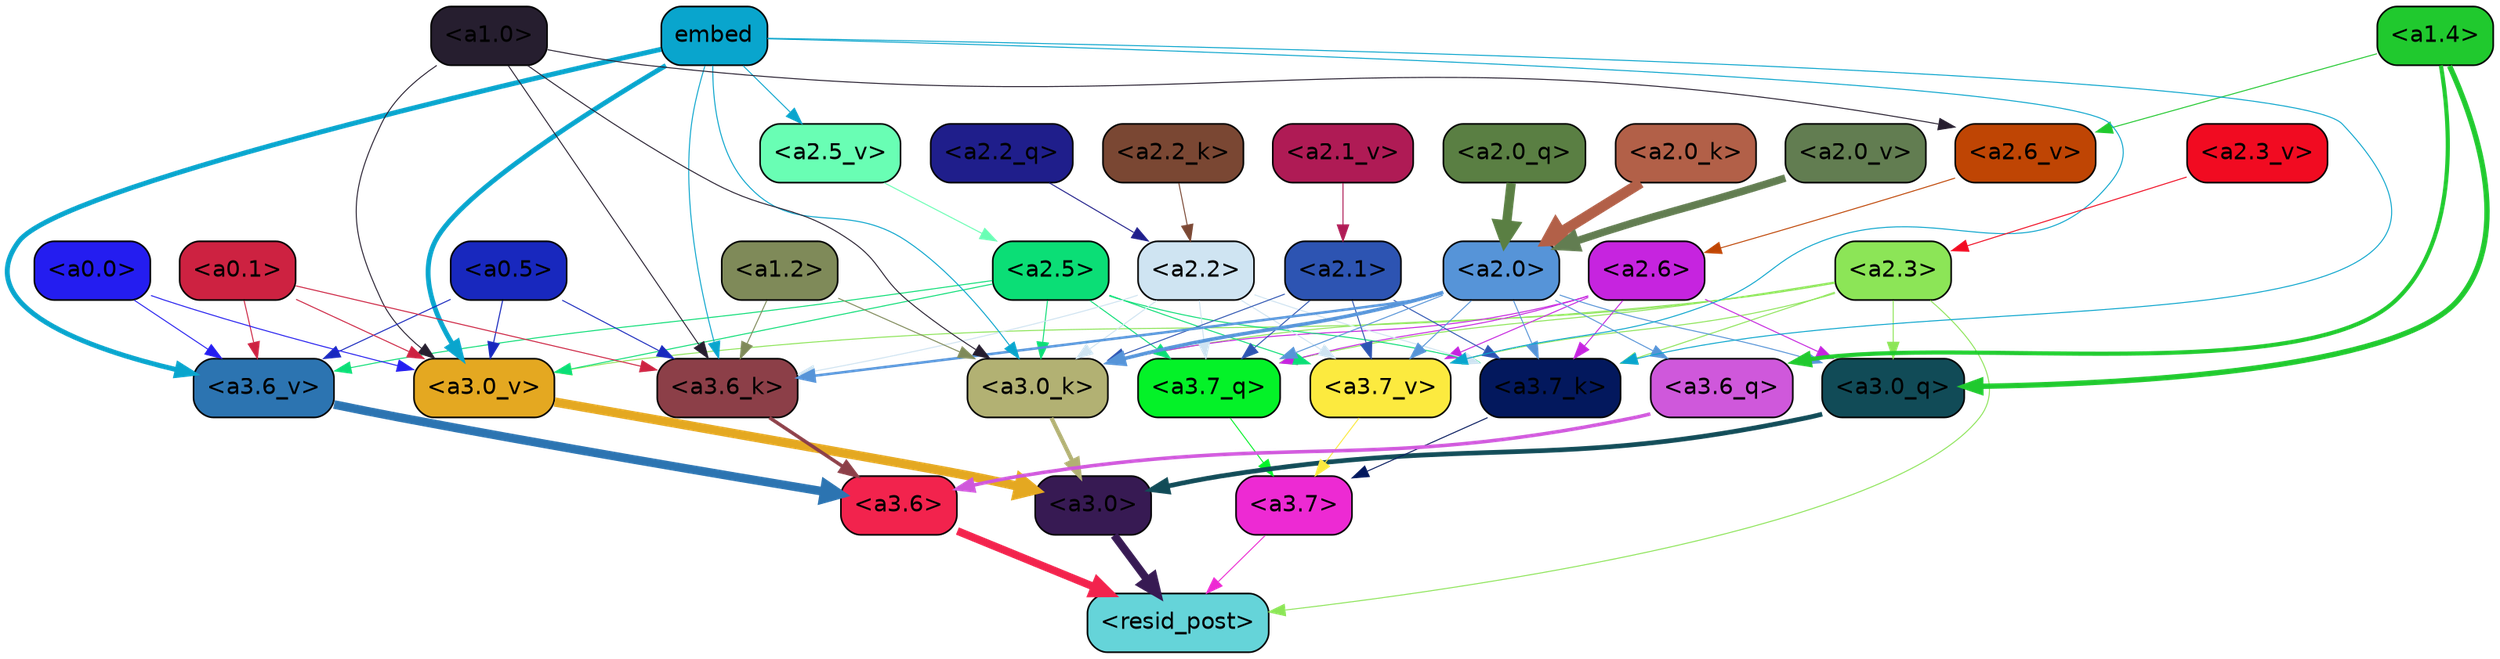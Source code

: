strict digraph "" {
	graph [bgcolor=transparent,
		layout=dot,
		overlap=false,
		splines=true
	];
	"<a3.7>"	[color=black,
		fillcolor="#ed2ad3",
		fontname=Helvetica,
		shape=box,
		style="filled, rounded"];
	"<resid_post>"	[color=black,
		fillcolor="#65d4d9",
		fontname=Helvetica,
		shape=box,
		style="filled, rounded"];
	"<a3.7>" -> "<resid_post>"	[color="#ed2ad3",
		penwidth=0.6];
	"<a3.6>"	[color=black,
		fillcolor="#f2234d",
		fontname=Helvetica,
		shape=box,
		style="filled, rounded"];
	"<a3.6>" -> "<resid_post>"	[color="#f2234d",
		penwidth=4.753257989883423];
	"<a3.0>"	[color=black,
		fillcolor="#371a53",
		fontname=Helvetica,
		shape=box,
		style="filled, rounded"];
	"<a3.0>" -> "<resid_post>"	[color="#371a53",
		penwidth=4.90053927898407];
	"<a2.3>"	[color=black,
		fillcolor="#8ce557",
		fontname=Helvetica,
		shape=box,
		style="filled, rounded"];
	"<a2.3>" -> "<resid_post>"	[color="#8ce557",
		penwidth=0.6];
	"<a3.7_q>"	[color=black,
		fillcolor="#04f228",
		fontname=Helvetica,
		shape=box,
		style="filled, rounded"];
	"<a2.3>" -> "<a3.7_q>"	[color="#8ce557",
		penwidth=0.6];
	"<a3.0_q>"	[color=black,
		fillcolor="#114b57",
		fontname=Helvetica,
		shape=box,
		style="filled, rounded"];
	"<a2.3>" -> "<a3.0_q>"	[color="#8ce557",
		penwidth=0.6];
	"<a3.7_k>"	[color=black,
		fillcolor="#03185d",
		fontname=Helvetica,
		shape=box,
		style="filled, rounded"];
	"<a2.3>" -> "<a3.7_k>"	[color="#8ce557",
		penwidth=0.6];
	"<a3.0_k>"	[color=black,
		fillcolor="#b2b173",
		fontname=Helvetica,
		shape=box,
		style="filled, rounded"];
	"<a2.3>" -> "<a3.0_k>"	[color="#8ce557",
		penwidth=0.6];
	"<a3.7_v>"	[color=black,
		fillcolor="#fcea3f",
		fontname=Helvetica,
		shape=box,
		style="filled, rounded"];
	"<a2.3>" -> "<a3.7_v>"	[color="#8ce557",
		penwidth=0.6];
	"<a3.0_v>"	[color=black,
		fillcolor="#e4a821",
		fontname=Helvetica,
		shape=box,
		style="filled, rounded"];
	"<a2.3>" -> "<a3.0_v>"	[color="#8ce557",
		penwidth=0.6];
	"<a3.7_q>" -> "<a3.7>"	[color="#04f228",
		penwidth=0.6];
	"<a3.6_q>"	[color=black,
		fillcolor="#cf58db",
		fontname=Helvetica,
		shape=box,
		style="filled, rounded"];
	"<a3.6_q>" -> "<a3.6>"	[color="#cf58db",
		penwidth=2.160832464694977];
	"<a3.0_q>" -> "<a3.0>"	[color="#114b57",
		penwidth=2.870753765106201];
	"<a3.7_k>" -> "<a3.7>"	[color="#03185d",
		penwidth=0.6];
	"<a3.6_k>"	[color=black,
		fillcolor="#8c3f48",
		fontname=Helvetica,
		shape=box,
		style="filled, rounded"];
	"<a3.6_k>" -> "<a3.6>"	[color="#8c3f48",
		penwidth=2.13908451795578];
	"<a3.0_k>" -> "<a3.0>"	[color="#b2b173",
		penwidth=2.520303964614868];
	"<a3.7_v>" -> "<a3.7>"	[color="#fcea3f",
		penwidth=0.6];
	"<a3.6_v>"	[color=black,
		fillcolor="#2c74b1",
		fontname=Helvetica,
		shape=box,
		style="filled, rounded"];
	"<a3.6_v>" -> "<a3.6>"	[color="#2c74b1",
		penwidth=5.297133803367615];
	"<a3.0_v>" -> "<a3.0>"	[color="#e4a821",
		penwidth=5.680712580680847];
	"<a2.6>"	[color=black,
		fillcolor="#c624df",
		fontname=Helvetica,
		shape=box,
		style="filled, rounded"];
	"<a2.6>" -> "<a3.7_q>"	[color="#c624df",
		penwidth=0.6];
	"<a2.6>" -> "<a3.0_q>"	[color="#c624df",
		penwidth=0.6];
	"<a2.6>" -> "<a3.7_k>"	[color="#c624df",
		penwidth=0.6];
	"<a2.6>" -> "<a3.0_k>"	[color="#c624df",
		penwidth=0.6];
	"<a2.6>" -> "<a3.7_v>"	[color="#c624df",
		penwidth=0.6];
	"<a2.5>"	[color=black,
		fillcolor="#0bde76",
		fontname=Helvetica,
		shape=box,
		style="filled, rounded"];
	"<a2.5>" -> "<a3.7_q>"	[color="#0bde76",
		penwidth=0.6];
	"<a2.5>" -> "<a3.7_k>"	[color="#0bde76",
		penwidth=0.6];
	"<a2.5>" -> "<a3.0_k>"	[color="#0bde76",
		penwidth=0.6];
	"<a2.5>" -> "<a3.7_v>"	[color="#0bde76",
		penwidth=0.6];
	"<a2.5>" -> "<a3.6_v>"	[color="#0bde76",
		penwidth=0.6];
	"<a2.5>" -> "<a3.0_v>"	[color="#0bde76",
		penwidth=0.6];
	"<a2.2>"	[color=black,
		fillcolor="#cfe4f2",
		fontname=Helvetica,
		shape=box,
		style="filled, rounded"];
	"<a2.2>" -> "<a3.7_q>"	[color="#cfe4f2",
		penwidth=0.6];
	"<a2.2>" -> "<a3.7_k>"	[color="#cfe4f2",
		penwidth=0.6];
	"<a2.2>" -> "<a3.6_k>"	[color="#cfe4f2",
		penwidth=0.6];
	"<a2.2>" -> "<a3.0_k>"	[color="#cfe4f2",
		penwidth=0.6];
	"<a2.2>" -> "<a3.7_v>"	[color="#cfe4f2",
		penwidth=0.6];
	"<a2.1>"	[color=black,
		fillcolor="#2d54b2",
		fontname=Helvetica,
		shape=box,
		style="filled, rounded"];
	"<a2.1>" -> "<a3.7_q>"	[color="#2d54b2",
		penwidth=0.6];
	"<a2.1>" -> "<a3.7_k>"	[color="#2d54b2",
		penwidth=0.6];
	"<a2.1>" -> "<a3.0_k>"	[color="#2d54b2",
		penwidth=0.6];
	"<a2.1>" -> "<a3.7_v>"	[color="#2d54b2",
		penwidth=0.6];
	"<a2.0>"	[color=black,
		fillcolor="#5694d8",
		fontname=Helvetica,
		shape=box,
		style="filled, rounded"];
	"<a2.0>" -> "<a3.7_q>"	[color="#5694d8",
		penwidth=0.6];
	"<a2.0>" -> "<a3.6_q>"	[color="#5694d8",
		penwidth=0.6];
	"<a2.0>" -> "<a3.0_q>"	[color="#5694d8",
		penwidth=0.6];
	"<a2.0>" -> "<a3.7_k>"	[color="#5694d8",
		penwidth=0.6];
	"<a2.0>" -> "<a3.6_k>"	[color="#5694d8",
		penwidth=1.5348684191703796];
	"<a2.0>" -> "<a3.0_k>"	[color="#5694d8",
		penwidth=2.172017753124237];
	"<a2.0>" -> "<a3.7_v>"	[color="#5694d8",
		penwidth=0.6];
	"<a1.4>"	[color=black,
		fillcolor="#20c92e",
		fontname=Helvetica,
		shape=box,
		style="filled, rounded"];
	"<a1.4>" -> "<a3.6_q>"	[color="#20c92e",
		penwidth=2.532623291015625];
	"<a1.4>" -> "<a3.0_q>"	[color="#20c92e",
		penwidth=3.2595192790031433];
	"<a2.6_v>"	[color=black,
		fillcolor="#bf4504",
		fontname=Helvetica,
		shape=box,
		style="filled, rounded"];
	"<a1.4>" -> "<a2.6_v>"	[color="#20c92e",
		penwidth=0.6];
	embed	[color=black,
		fillcolor="#09a5cd",
		fontname=Helvetica,
		shape=box,
		style="filled, rounded"];
	embed -> "<a3.7_k>"	[color="#09a5cd",
		penwidth=0.6];
	embed -> "<a3.6_k>"	[color="#09a5cd",
		penwidth=0.6];
	embed -> "<a3.0_k>"	[color="#09a5cd",
		penwidth=0.6117386221885681];
	embed -> "<a3.7_v>"	[color="#09a5cd",
		penwidth=0.6];
	embed -> "<a3.6_v>"	[color="#09a5cd",
		penwidth=3.0186105966567993];
	embed -> "<a3.0_v>"	[color="#09a5cd",
		penwidth=2.969020187854767];
	"<a2.5_v>"	[color=black,
		fillcolor="#69feb4",
		fontname=Helvetica,
		shape=box,
		style="filled, rounded"];
	embed -> "<a2.5_v>"	[color="#09a5cd",
		penwidth=0.6];
	"<a1.2>"	[color=black,
		fillcolor="#7f8a59",
		fontname=Helvetica,
		shape=box,
		style="filled, rounded"];
	"<a1.2>" -> "<a3.6_k>"	[color="#7f8a59",
		penwidth=0.6];
	"<a1.2>" -> "<a3.0_k>"	[color="#7f8a59",
		penwidth=0.6];
	"<a1.0>"	[color=black,
		fillcolor="#261e2f",
		fontname=Helvetica,
		shape=box,
		style="filled, rounded"];
	"<a1.0>" -> "<a3.6_k>"	[color="#261e2f",
		penwidth=0.6];
	"<a1.0>" -> "<a3.0_k>"	[color="#261e2f",
		penwidth=0.6];
	"<a1.0>" -> "<a3.0_v>"	[color="#261e2f",
		penwidth=0.6];
	"<a1.0>" -> "<a2.6_v>"	[color="#261e2f",
		penwidth=0.6];
	"<a0.5>"	[color=black,
		fillcolor="#1828be",
		fontname=Helvetica,
		shape=box,
		style="filled, rounded"];
	"<a0.5>" -> "<a3.6_k>"	[color="#1828be",
		penwidth=0.6];
	"<a0.5>" -> "<a3.6_v>"	[color="#1828be",
		penwidth=0.6];
	"<a0.5>" -> "<a3.0_v>"	[color="#1828be",
		penwidth=0.6409564018249512];
	"<a0.1>"	[color=black,
		fillcolor="#cd2241",
		fontname=Helvetica,
		shape=box,
		style="filled, rounded"];
	"<a0.1>" -> "<a3.6_k>"	[color="#cd2241",
		penwidth=0.6];
	"<a0.1>" -> "<a3.6_v>"	[color="#cd2241",
		penwidth=0.6];
	"<a0.1>" -> "<a3.0_v>"	[color="#cd2241",
		penwidth=0.6];
	"<a0.0>"	[color=black,
		fillcolor="#241df0",
		fontname=Helvetica,
		shape=box,
		style="filled, rounded"];
	"<a0.0>" -> "<a3.6_v>"	[color="#241df0",
		penwidth=0.6];
	"<a0.0>" -> "<a3.0_v>"	[color="#241df0",
		penwidth=0.6];
	"<a2.2_q>"	[color=black,
		fillcolor="#1f1e8b",
		fontname=Helvetica,
		shape=box,
		style="filled, rounded"];
	"<a2.2_q>" -> "<a2.2>"	[color="#1f1e8b",
		penwidth=0.6];
	"<a2.0_q>"	[color=black,
		fillcolor="#5a7f43",
		fontname=Helvetica,
		shape=box,
		style="filled, rounded"];
	"<a2.0_q>" -> "<a2.0>"	[color="#5a7f43",
		penwidth=5.682948350906372];
	"<a2.2_k>"	[color=black,
		fillcolor="#7a4733",
		fontname=Helvetica,
		shape=box,
		style="filled, rounded"];
	"<a2.2_k>" -> "<a2.2>"	[color="#7a4733",
		penwidth=0.6];
	"<a2.0_k>"	[color=black,
		fillcolor="#b26048",
		fontname=Helvetica,
		shape=box,
		style="filled, rounded"];
	"<a2.0_k>" -> "<a2.0>"	[color="#b26048",
		penwidth=6.450693130493164];
	"<a2.6_v>" -> "<a2.6>"	[color="#bf4504",
		penwidth=0.6];
	"<a2.5_v>" -> "<a2.5>"	[color="#69feb4",
		penwidth=0.6];
	"<a2.3_v>"	[color=black,
		fillcolor="#f10b21",
		fontname=Helvetica,
		shape=box,
		style="filled, rounded"];
	"<a2.3_v>" -> "<a2.3>"	[color="#f10b21",
		penwidth=0.6];
	"<a2.1_v>"	[color=black,
		fillcolor="#af1b55",
		fontname=Helvetica,
		shape=box,
		style="filled, rounded"];
	"<a2.1_v>" -> "<a2.1>"	[color="#af1b55",
		penwidth=0.6];
	"<a2.0_v>"	[color=black,
		fillcolor="#627d51",
		fontname=Helvetica,
		shape=box,
		style="filled, rounded"];
	"<a2.0_v>" -> "<a2.0>"	[color="#627d51",
		penwidth=4.592647075653076];
}
